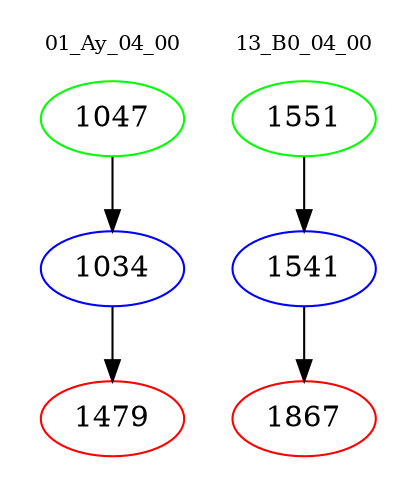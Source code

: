 digraph{
subgraph cluster_0 {
color = white
label = "01_Ay_04_00";
fontsize=10;
T0_1047 [label="1047", color="green"]
T0_1047 -> T0_1034 [color="black"]
T0_1034 [label="1034", color="blue"]
T0_1034 -> T0_1479 [color="black"]
T0_1479 [label="1479", color="red"]
}
subgraph cluster_1 {
color = white
label = "13_B0_04_00";
fontsize=10;
T1_1551 [label="1551", color="green"]
T1_1551 -> T1_1541 [color="black"]
T1_1541 [label="1541", color="blue"]
T1_1541 -> T1_1867 [color="black"]
T1_1867 [label="1867", color="red"]
}
}

